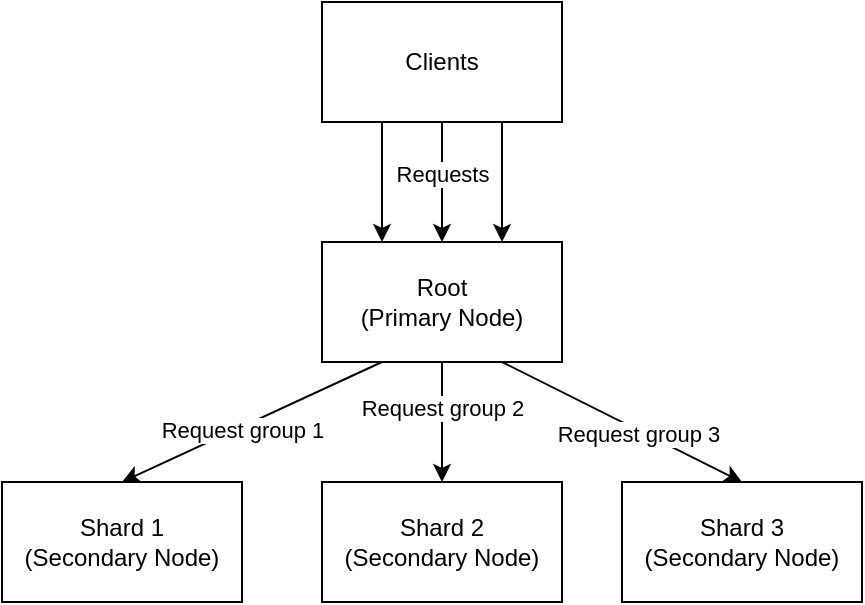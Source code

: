 <mxfile version="13.9.9" type="device"><diagram id="6LbywZ91nKSX5spOm3Tg" name="Page-1"><mxGraphModel dx="705" dy="513" grid="1" gridSize="10" guides="1" tooltips="1" connect="1" arrows="1" fold="1" page="1" pageScale="1" pageWidth="1169" pageHeight="827" math="0" shadow="0"><root><mxCell id="0"/><mxCell id="1" parent="0"/><mxCell id="OIHGYVxycDFUah_0Ekee-6" style="rounded=0;orthogonalLoop=1;jettySize=auto;html=1;entryX=0.5;entryY=0;entryDx=0;entryDy=0;exitX=0.25;exitY=1;exitDx=0;exitDy=0;" edge="1" parent="1" source="OIHGYVxycDFUah_0Ekee-1" target="OIHGYVxycDFUah_0Ekee-3"><mxGeometry relative="1" as="geometry"/></mxCell><mxCell id="OIHGYVxycDFUah_0Ekee-15" value="Request group 1" style="edgeLabel;html=1;align=center;verticalAlign=middle;resizable=0;points=[];" vertex="1" connectable="0" parent="OIHGYVxycDFUah_0Ekee-6"><mxGeometry x="0.145" y="-1" relative="1" as="geometry"><mxPoint x="5" as="offset"/></mxGeometry></mxCell><mxCell id="OIHGYVxycDFUah_0Ekee-7" style="edgeStyle=none;rounded=0;orthogonalLoop=1;jettySize=auto;html=1;entryX=0.5;entryY=0;entryDx=0;entryDy=0;" edge="1" parent="1" source="OIHGYVxycDFUah_0Ekee-1" target="OIHGYVxycDFUah_0Ekee-2"><mxGeometry relative="1" as="geometry"/></mxCell><mxCell id="OIHGYVxycDFUah_0Ekee-16" value="Request group 2" style="edgeLabel;html=1;align=center;verticalAlign=middle;resizable=0;points=[];" vertex="1" connectable="0" parent="OIHGYVxycDFUah_0Ekee-7"><mxGeometry x="-0.256" y="-3" relative="1" as="geometry"><mxPoint x="3" as="offset"/></mxGeometry></mxCell><mxCell id="OIHGYVxycDFUah_0Ekee-8" style="edgeStyle=none;rounded=0;orthogonalLoop=1;jettySize=auto;html=1;entryX=0.5;entryY=0;entryDx=0;entryDy=0;exitX=0.75;exitY=1;exitDx=0;exitDy=0;" edge="1" parent="1" source="OIHGYVxycDFUah_0Ekee-1" target="OIHGYVxycDFUah_0Ekee-5"><mxGeometry relative="1" as="geometry"/></mxCell><mxCell id="OIHGYVxycDFUah_0Ekee-17" value="Request group 3" style="edgeLabel;html=1;align=center;verticalAlign=middle;resizable=0;points=[];" vertex="1" connectable="0" parent="OIHGYVxycDFUah_0Ekee-8"><mxGeometry x="0.205" y="1" relative="1" as="geometry"><mxPoint x="-5" as="offset"/></mxGeometry></mxCell><mxCell id="OIHGYVxycDFUah_0Ekee-1" value="Root&lt;br&gt;(Primary Node)" style="rounded=0;whiteSpace=wrap;html=1;" vertex="1" parent="1"><mxGeometry x="280" y="160" width="120" height="60" as="geometry"/></mxCell><mxCell id="OIHGYVxycDFUah_0Ekee-2" value="Shard 2&lt;br&gt;(Secondary Node)" style="rounded=0;whiteSpace=wrap;html=1;" vertex="1" parent="1"><mxGeometry x="280" y="280" width="120" height="60" as="geometry"/></mxCell><mxCell id="OIHGYVxycDFUah_0Ekee-3" value="Shard 1&lt;br&gt;(Secondary Node)" style="rounded=0;whiteSpace=wrap;html=1;" vertex="1" parent="1"><mxGeometry x="120" y="280" width="120" height="60" as="geometry"/></mxCell><mxCell id="OIHGYVxycDFUah_0Ekee-5" value="Shard 3&lt;br&gt;(Secondary Node)" style="rounded=0;whiteSpace=wrap;html=1;" vertex="1" parent="1"><mxGeometry x="430" y="280" width="120" height="60" as="geometry"/></mxCell><mxCell id="OIHGYVxycDFUah_0Ekee-10" style="edgeStyle=none;rounded=0;orthogonalLoop=1;jettySize=auto;html=1;exitX=0.5;exitY=1;exitDx=0;exitDy=0;" edge="1" parent="1" source="OIHGYVxycDFUah_0Ekee-9" target="OIHGYVxycDFUah_0Ekee-1"><mxGeometry relative="1" as="geometry"/></mxCell><mxCell id="OIHGYVxycDFUah_0Ekee-18" value="Requests" style="edgeLabel;html=1;align=center;verticalAlign=middle;resizable=0;points=[];" vertex="1" connectable="0" parent="OIHGYVxycDFUah_0Ekee-10"><mxGeometry x="-0.152" y="2" relative="1" as="geometry"><mxPoint x="-2" as="offset"/></mxGeometry></mxCell><mxCell id="OIHGYVxycDFUah_0Ekee-11" style="edgeStyle=none;rounded=0;orthogonalLoop=1;jettySize=auto;html=1;exitX=0.75;exitY=1;exitDx=0;exitDy=0;entryX=0.75;entryY=0;entryDx=0;entryDy=0;" edge="1" parent="1" source="OIHGYVxycDFUah_0Ekee-9" target="OIHGYVxycDFUah_0Ekee-1"><mxGeometry relative="1" as="geometry"/></mxCell><mxCell id="OIHGYVxycDFUah_0Ekee-12" style="edgeStyle=none;rounded=0;orthogonalLoop=1;jettySize=auto;html=1;exitX=0.25;exitY=1;exitDx=0;exitDy=0;entryX=0.25;entryY=0;entryDx=0;entryDy=0;" edge="1" parent="1" source="OIHGYVxycDFUah_0Ekee-9" target="OIHGYVxycDFUah_0Ekee-1"><mxGeometry relative="1" as="geometry"/></mxCell><mxCell id="OIHGYVxycDFUah_0Ekee-9" value="Clients" style="rounded=0;whiteSpace=wrap;html=1;" vertex="1" parent="1"><mxGeometry x="280" y="40" width="120" height="60" as="geometry"/></mxCell></root></mxGraphModel></diagram></mxfile>